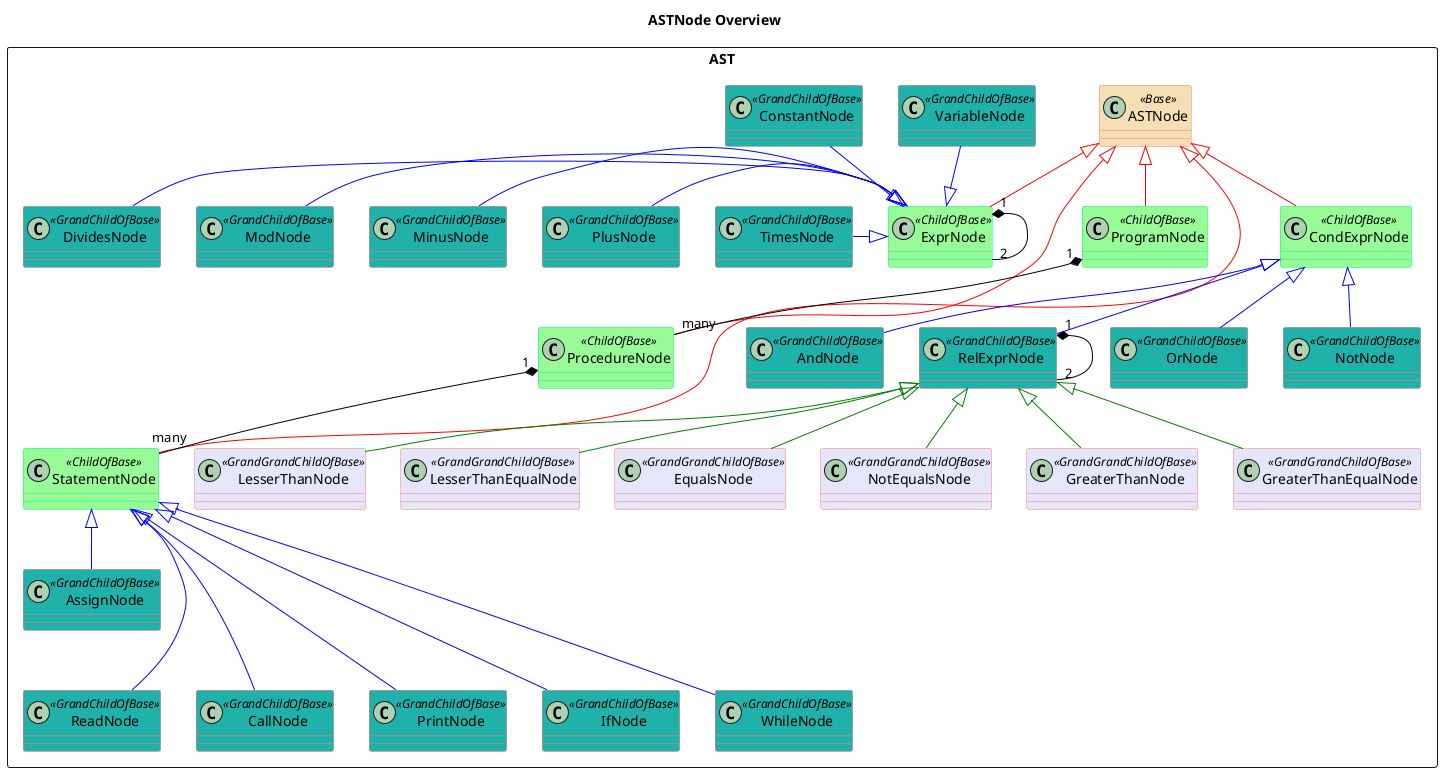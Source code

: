 @startuml

' !include ../style.puml
'skinparam ClassFontColor #000000
'skinparam ClassBorderColor #000000
skinparam class {
BackgroundColor<<ChildOfBase>> PaleGreen 
ArrowColor SeaGreen
BorderColor SpringGreen
BackgroundColor<<Base>> Wheat
BorderColor<<Base>> Salmon
BackgroundColor<<GrandChildOfBase>> LightSeaGreen
BorderColor<<GrandChildOfBase>> Salmon
BackgroundColor<<GrandGrandChildOfBase>> Lavender
BorderColor<<GrandGrandChildOfBase>> Salmon
}

title ASTNode Overview

package AST <<Rectangle>> {
    
    Class ASTNode <<Base>>
    Class ProgramNode <<ChildOfBase>>
    Class ProcedureNode <<ChildOfBase>>
    Class StatementNode <<ChildOfBase>>
    Class ExprNode <<ChildOfBase>>
    Class CondExprNode <<ChildOfBase>>
    Class AssignNode <<GrandChildOfBase>>
    Class ReadNode <<GrandChildOfBase>>
    Class CallNode <<GrandChildOfBase>>
    Class PrintNode <<GrandChildOfBase>>
    Class IfNode <<GrandChildOfBase>>
    Class WhileNode <<GrandChildOfBase>>
    Class DividesNode <<GrandChildOfBase>>
    Class MinusNode <<GrandChildOfBase>>
    Class ModNode <<GrandChildOfBase>>
    Class PlusNode <<GrandChildOfBase>>
    Class TimesNode <<GrandChildOfBase>>
    Class ConstantNode <<GrandChildOfBase>>
    Class VariableNode <<GrandChildOfBase>>
    Class AndNode <<GrandChildOfBase>>
    Class OrNode <<GrandChildOfBase>>
    Class NotNode <<GrandChildOfBase>>
    Class RelExprNode <<GrandChildOfBase>>
    Class GreaterThanNode <<GrandGrandChildOfBase>>
    Class GreaterThanEqualNode <<GrandGrandChildOfBase>>
    Class LesserThanNode <<GrandGrandChildOfBase>>
    Class LesserThanEqualNode <<GrandGrandChildOfBase>>
    Class EqualsNode <<GrandGrandChildOfBase>>
    Class NotEqualsNode <<GrandGrandChildOfBase>>

ProgramNode -up[#Red]-|> ASTNode
ProcedureNode -up[#Red]-|> ASTNode
ExprNode -up[#Red]-|> ASTNode
CondExprNode -up[#Red]-|> ASTNode
StatementNode -up[#Red]-|> ASTNode

ProgramNode "1" *-[#Black]- "many" ProcedureNode
ProcedureNode "1" *-[#Black]- "many" StatementNode
ExprNode "1" *-[#Black]- "2" ExprNode
RelExprNode "1" *-[#Black]- "2" RelExprNode

AssignNode -up[#Blue]-|> StatementNode
CallNode -up[#Blue]--|> StatementNode
IfNode -up[#Blue]--|> StatementNode
PrintNode -up[#Blue]--|> StatementNode
ReadNode -up[#Blue]--|> StatementNode
WhileNode -up[#Blue]--|> StatementNode

RelExprNode -up[#Blue]-|> CondExprNode
NotNode -up[#Blue]-|> CondExprNode
AndNode -up[#Blue]-|> CondExprNode
OrNode -up[#Blue]-|> CondExprNode

GreaterThanNode -up[#Green]-|> RelExprNode
GreaterThanEqualNode -up[#Green]-|> RelExprNode
LesserThanNode -up[#Green]-|> RelExprNode
LesserThanEqualNode -up[#Green]-|> RelExprNode
EqualsNode -up[#Green]-|> RelExprNode
NotEqualsNode -up[#Green]-|> RelExprNode

PlusNode -[#Blue]|> ExprNode
MinusNode -[#Blue]|> ExprNode
ModNode -[#Blue]|> ExprNode
DividesNode -[#Blue]|> ExprNode
TimesNode -[#Blue]|> ExprNode
ConstantNode --[#Blue]|> ExprNode
VariableNode --[#Blue]|> ExprNode

@enduml